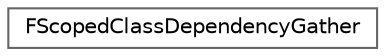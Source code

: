 digraph "Graphical Class Hierarchy"
{
 // INTERACTIVE_SVG=YES
 // LATEX_PDF_SIZE
  bgcolor="transparent";
  edge [fontname=Helvetica,fontsize=10,labelfontname=Helvetica,labelfontsize=10];
  node [fontname=Helvetica,fontsize=10,shape=box,height=0.2,width=0.4];
  rankdir="LR";
  Node0 [id="Node000000",label="FScopedClassDependencyGather",height=0.2,width=0.4,color="grey40", fillcolor="white", style="filled",URL="$d1/dcc/structFScopedClassDependencyGather.html",tooltip="This is a helper struct that allows us to gather all previously unloaded class dependencies of a UCla..."];
}

